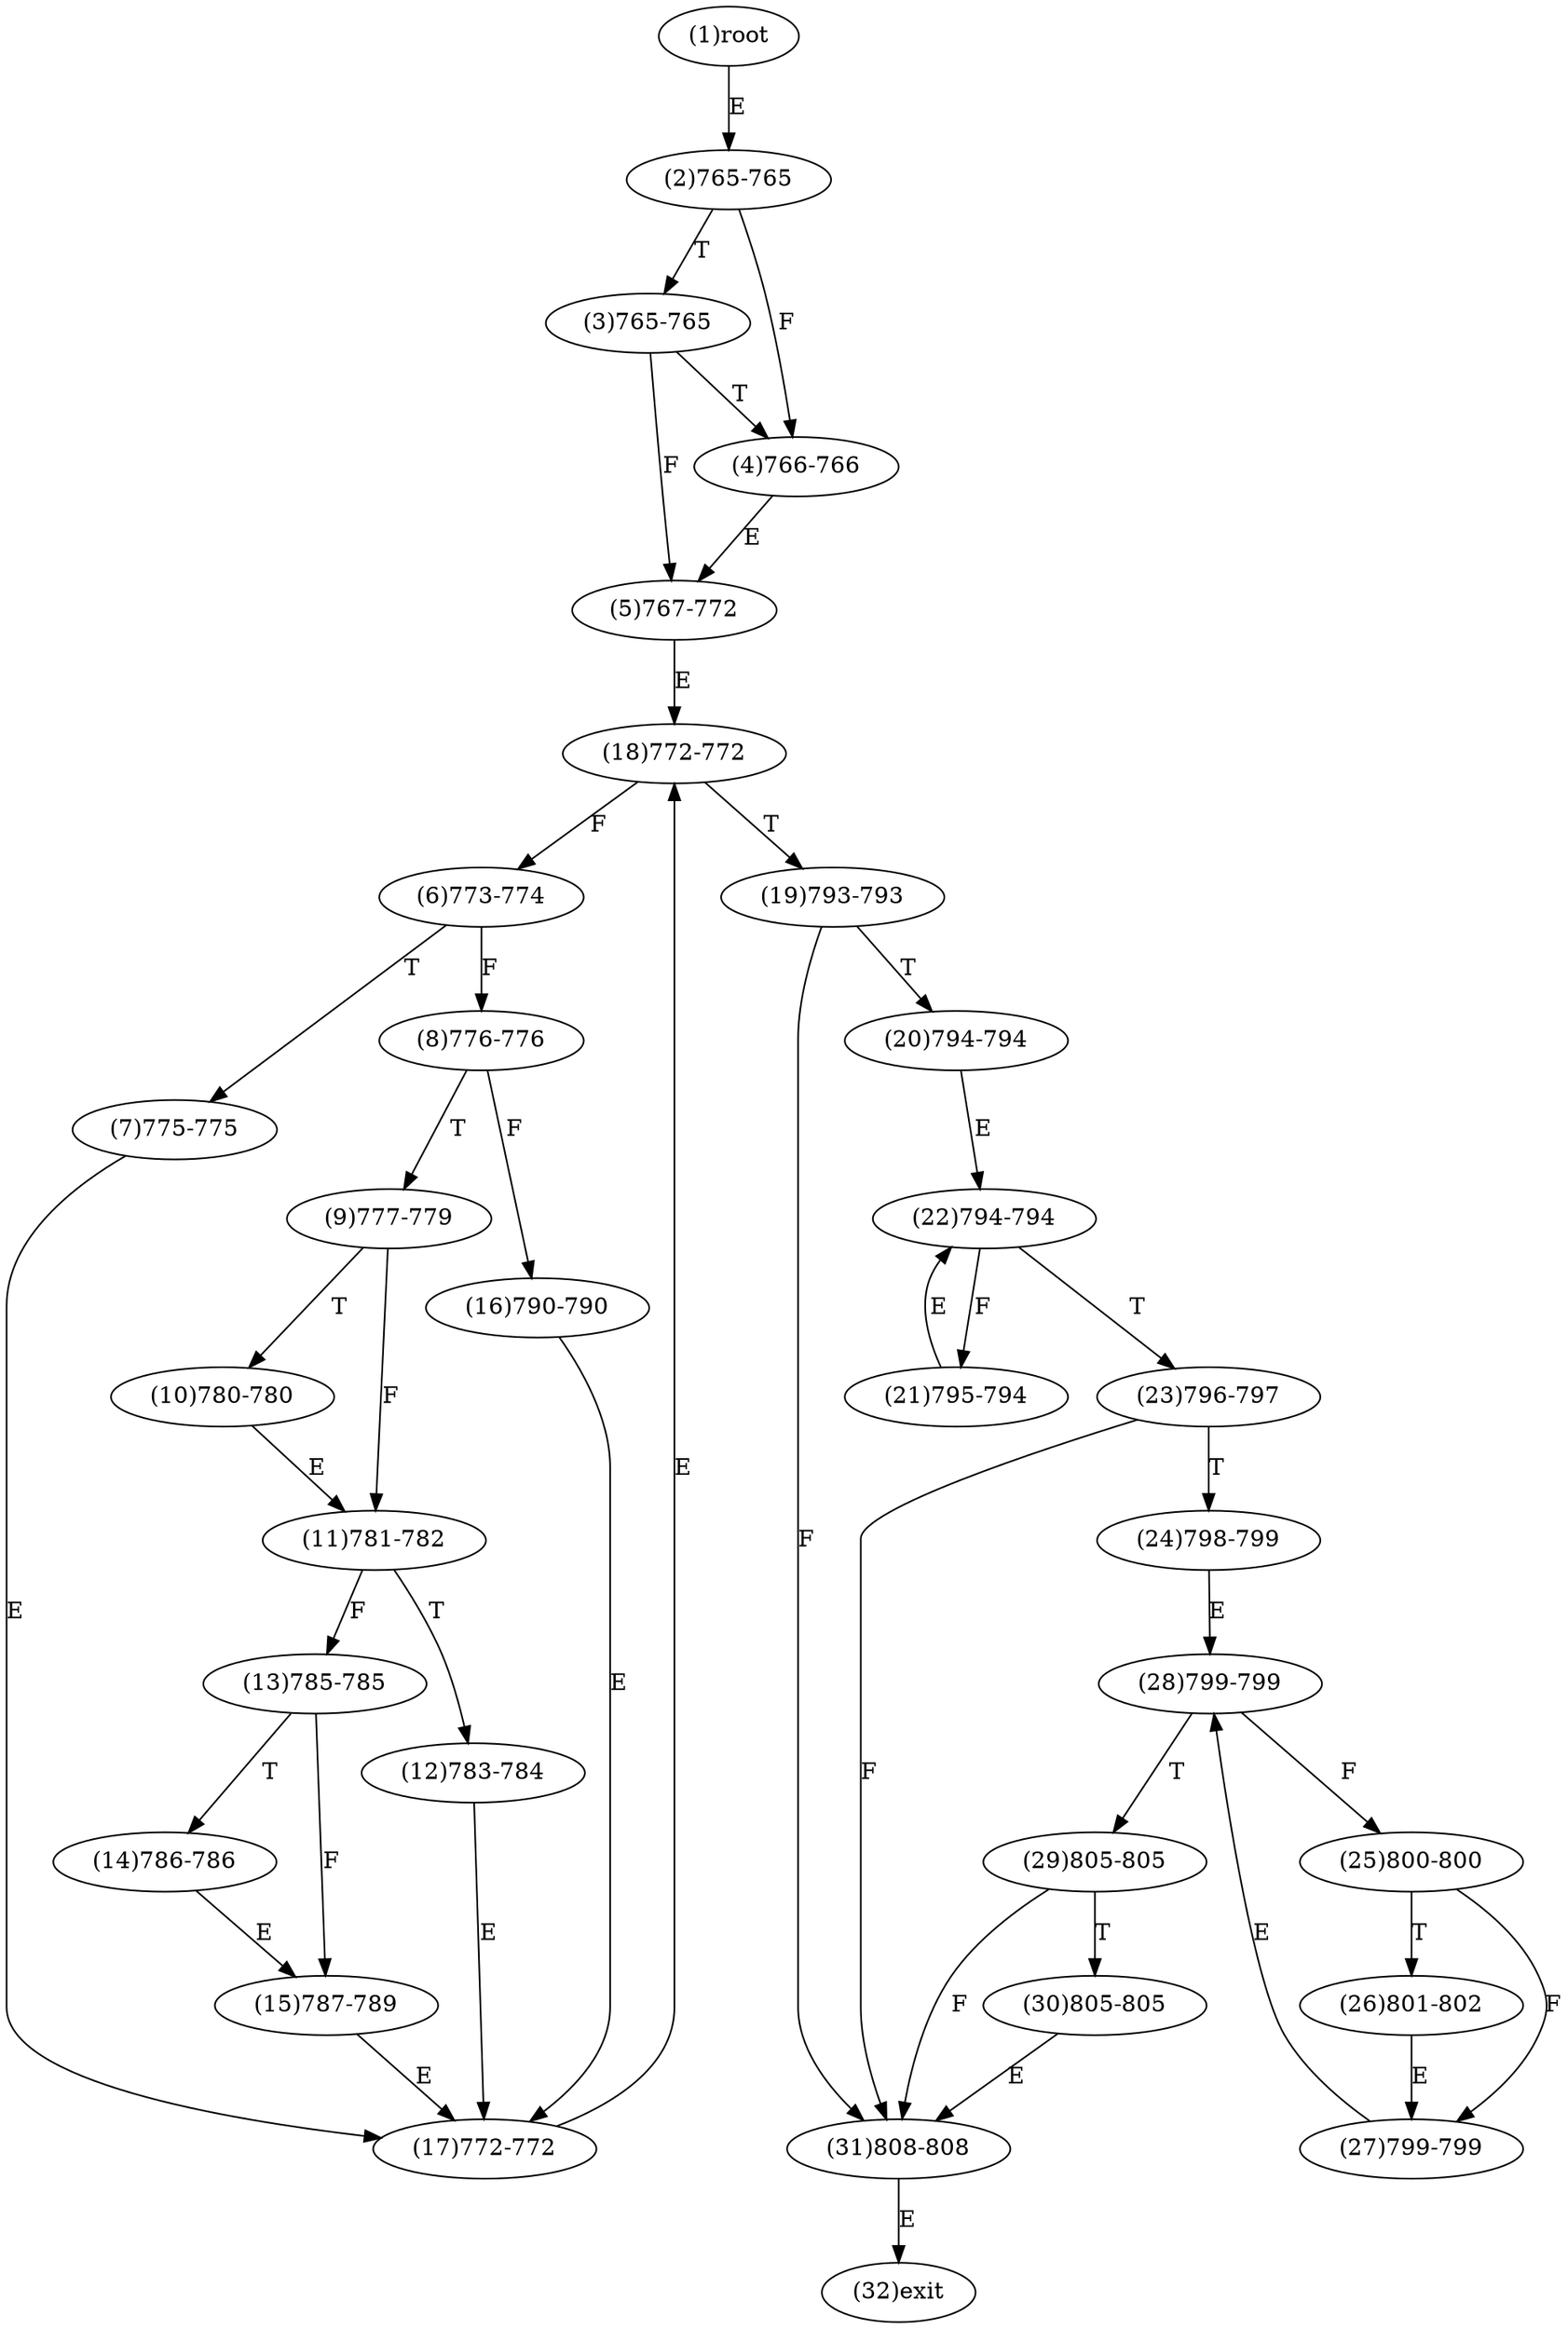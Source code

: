digraph "" { 
1[ label="(1)root"];
2[ label="(2)765-765"];
3[ label="(3)765-765"];
4[ label="(4)766-766"];
5[ label="(5)767-772"];
6[ label="(6)773-774"];
7[ label="(7)775-775"];
8[ label="(8)776-776"];
9[ label="(9)777-779"];
10[ label="(10)780-780"];
11[ label="(11)781-782"];
12[ label="(12)783-784"];
13[ label="(13)785-785"];
14[ label="(14)786-786"];
15[ label="(15)787-789"];
17[ label="(17)772-772"];
16[ label="(16)790-790"];
19[ label="(19)793-793"];
18[ label="(18)772-772"];
21[ label="(21)795-794"];
20[ label="(20)794-794"];
23[ label="(23)796-797"];
22[ label="(22)794-794"];
25[ label="(25)800-800"];
24[ label="(24)798-799"];
27[ label="(27)799-799"];
26[ label="(26)801-802"];
29[ label="(29)805-805"];
28[ label="(28)799-799"];
31[ label="(31)808-808"];
30[ label="(30)805-805"];
32[ label="(32)exit"];
1->2[ label="E"];
2->4[ label="F"];
2->3[ label="T"];
3->5[ label="F"];
3->4[ label="T"];
4->5[ label="E"];
5->18[ label="E"];
6->8[ label="F"];
6->7[ label="T"];
7->17[ label="E"];
8->16[ label="F"];
8->9[ label="T"];
9->11[ label="F"];
9->10[ label="T"];
10->11[ label="E"];
11->13[ label="F"];
11->12[ label="T"];
12->17[ label="E"];
13->15[ label="F"];
13->14[ label="T"];
14->15[ label="E"];
15->17[ label="E"];
16->17[ label="E"];
17->18[ label="E"];
18->6[ label="F"];
18->19[ label="T"];
19->31[ label="F"];
19->20[ label="T"];
20->22[ label="E"];
21->22[ label="E"];
22->21[ label="F"];
22->23[ label="T"];
23->31[ label="F"];
23->24[ label="T"];
24->28[ label="E"];
25->27[ label="F"];
25->26[ label="T"];
26->27[ label="E"];
27->28[ label="E"];
28->25[ label="F"];
28->29[ label="T"];
29->31[ label="F"];
29->30[ label="T"];
30->31[ label="E"];
31->32[ label="E"];
}
